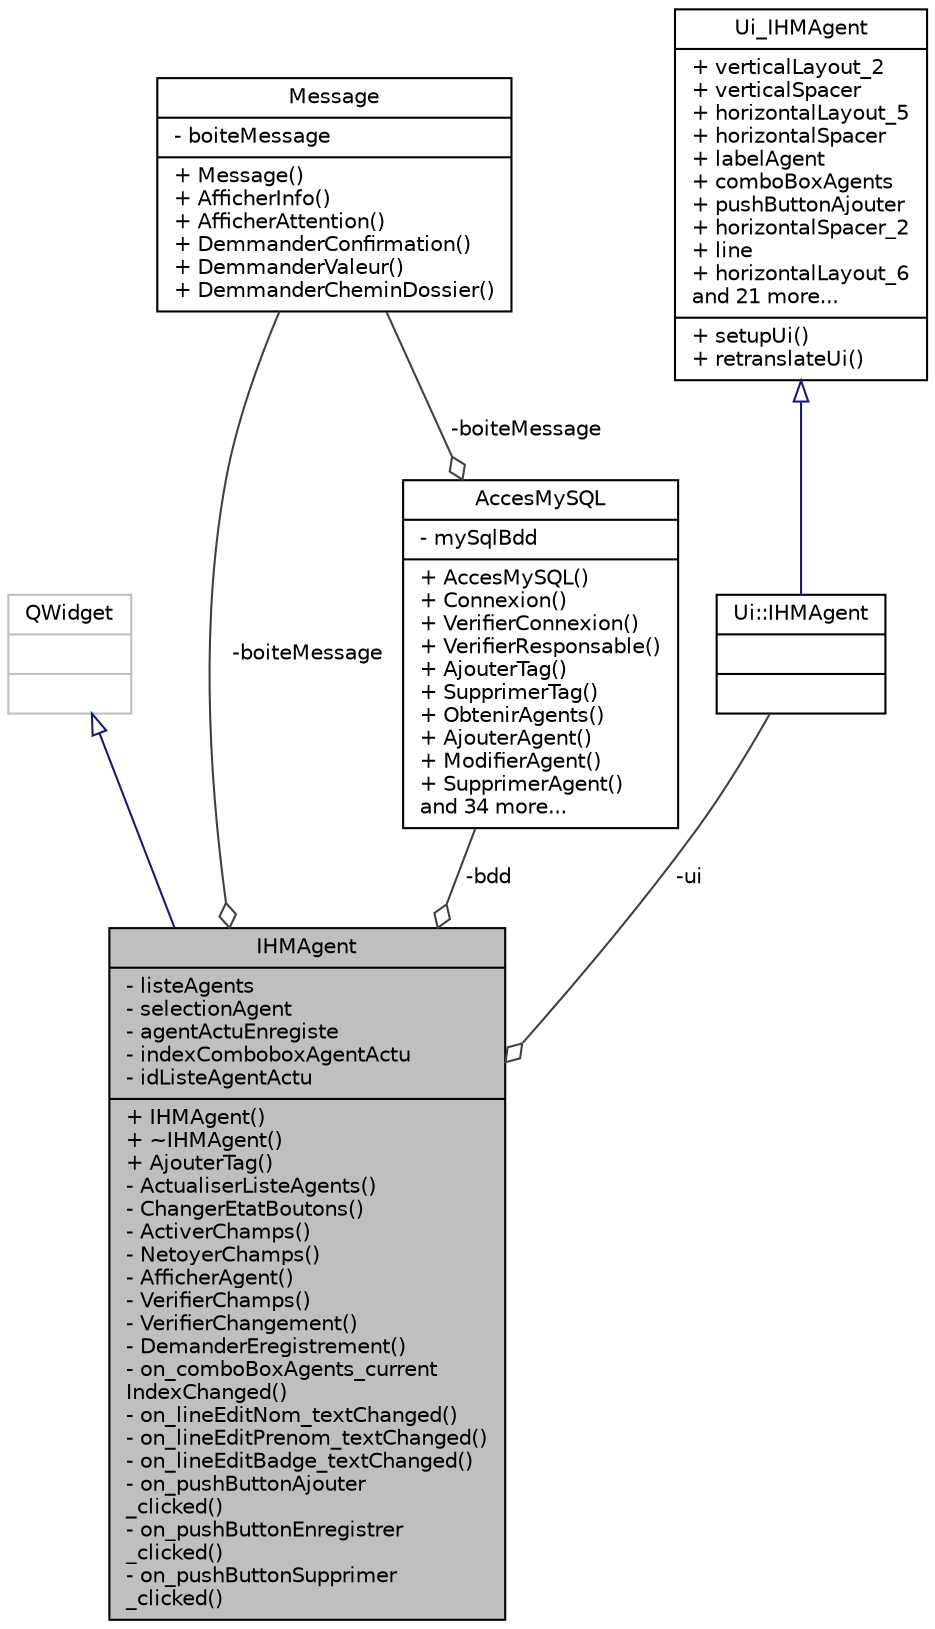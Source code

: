 digraph "IHMAgent"
{
 // LATEX_PDF_SIZE
  edge [fontname="Helvetica",fontsize="10",labelfontname="Helvetica",labelfontsize="10"];
  node [fontname="Helvetica",fontsize="10",shape=record];
  Node1 [label="{IHMAgent\n|- listeAgents\l- selectionAgent\l- agentActuEnregiste\l- indexComboboxAgentActu\l- idListeAgentActu\l|+ IHMAgent()\l+ ~IHMAgent()\l+ AjouterTag()\l- ActualiserListeAgents()\l- ChangerEtatBoutons()\l- ActiverChamps()\l- NetoyerChamps()\l- AfficherAgent()\l- VerifierChamps()\l- VerifierChangement()\l- DemanderEregistrement()\l- on_comboBoxAgents_current\lIndexChanged()\l- on_lineEditNom_textChanged()\l- on_lineEditPrenom_textChanged()\l- on_lineEditBadge_textChanged()\l- on_pushButtonAjouter\l_clicked()\l- on_pushButtonEnregistrer\l_clicked()\l- on_pushButtonSupprimer\l_clicked()\l}",height=0.2,width=0.4,color="black", fillcolor="grey75", style="filled", fontcolor="black",tooltip=" "];
  Node2 -> Node1 [dir="back",color="midnightblue",fontsize="10",style="solid",arrowtail="onormal",fontname="Helvetica"];
  Node2 [label="{QWidget\n||}",height=0.2,width=0.4,color="grey75", fillcolor="white", style="filled",tooltip=" "];
  Node3 -> Node1 [color="grey25",fontsize="10",style="solid",label=" -boiteMessage" ,arrowhead="odiamond",fontname="Helvetica"];
  Node3 [label="{Message\n|- boiteMessage\l|+ Message()\l+ AfficherInfo()\l+ AfficherAttention()\l+ DemmanderConfirmation()\l+ DemmanderValeur()\l+ DemmanderCheminDossier()\l}",height=0.2,width=0.4,color="black", fillcolor="white", style="filled",URL="$class_message.html",tooltip=" "];
  Node4 -> Node1 [color="grey25",fontsize="10",style="solid",label=" -bdd" ,arrowhead="odiamond",fontname="Helvetica"];
  Node4 [label="{AccesMySQL\n|- mySqlBdd\l|+ AccesMySQL()\l+ Connexion()\l+ VerifierConnexion()\l+ VerifierResponsable()\l+ AjouterTag()\l+ SupprimerTag()\l+ ObtenirAgents()\l+ AjouterAgent()\l+ ModifierAgent()\l+ SupprimerAgent()\land 34 more...\l}",height=0.2,width=0.4,color="black", fillcolor="white", style="filled",URL="$class_acces_my_s_q_l.html",tooltip=" "];
  Node3 -> Node4 [color="grey25",fontsize="10",style="solid",label=" -boiteMessage" ,arrowhead="odiamond",fontname="Helvetica"];
  Node5 -> Node1 [color="grey25",fontsize="10",style="solid",label=" -ui" ,arrowhead="odiamond",fontname="Helvetica"];
  Node5 [label="{Ui::IHMAgent\n||}",height=0.2,width=0.4,color="black", fillcolor="white", style="filled",URL="$class_ui_1_1_i_h_m_agent.html",tooltip=" "];
  Node6 -> Node5 [dir="back",color="midnightblue",fontsize="10",style="solid",arrowtail="onormal",fontname="Helvetica"];
  Node6 [label="{Ui_IHMAgent\n|+ verticalLayout_2\l+ verticalSpacer\l+ horizontalLayout_5\l+ horizontalSpacer\l+ labelAgent\l+ comboBoxAgents\l+ pushButtonAjouter\l+ horizontalSpacer_2\l+ line\l+ horizontalLayout_6\land 21 more...\l|+ setupUi()\l+ retranslateUi()\l}",height=0.2,width=0.4,color="black", fillcolor="white", style="filled",URL="$class_ui___i_h_m_agent.html",tooltip=" "];
}
